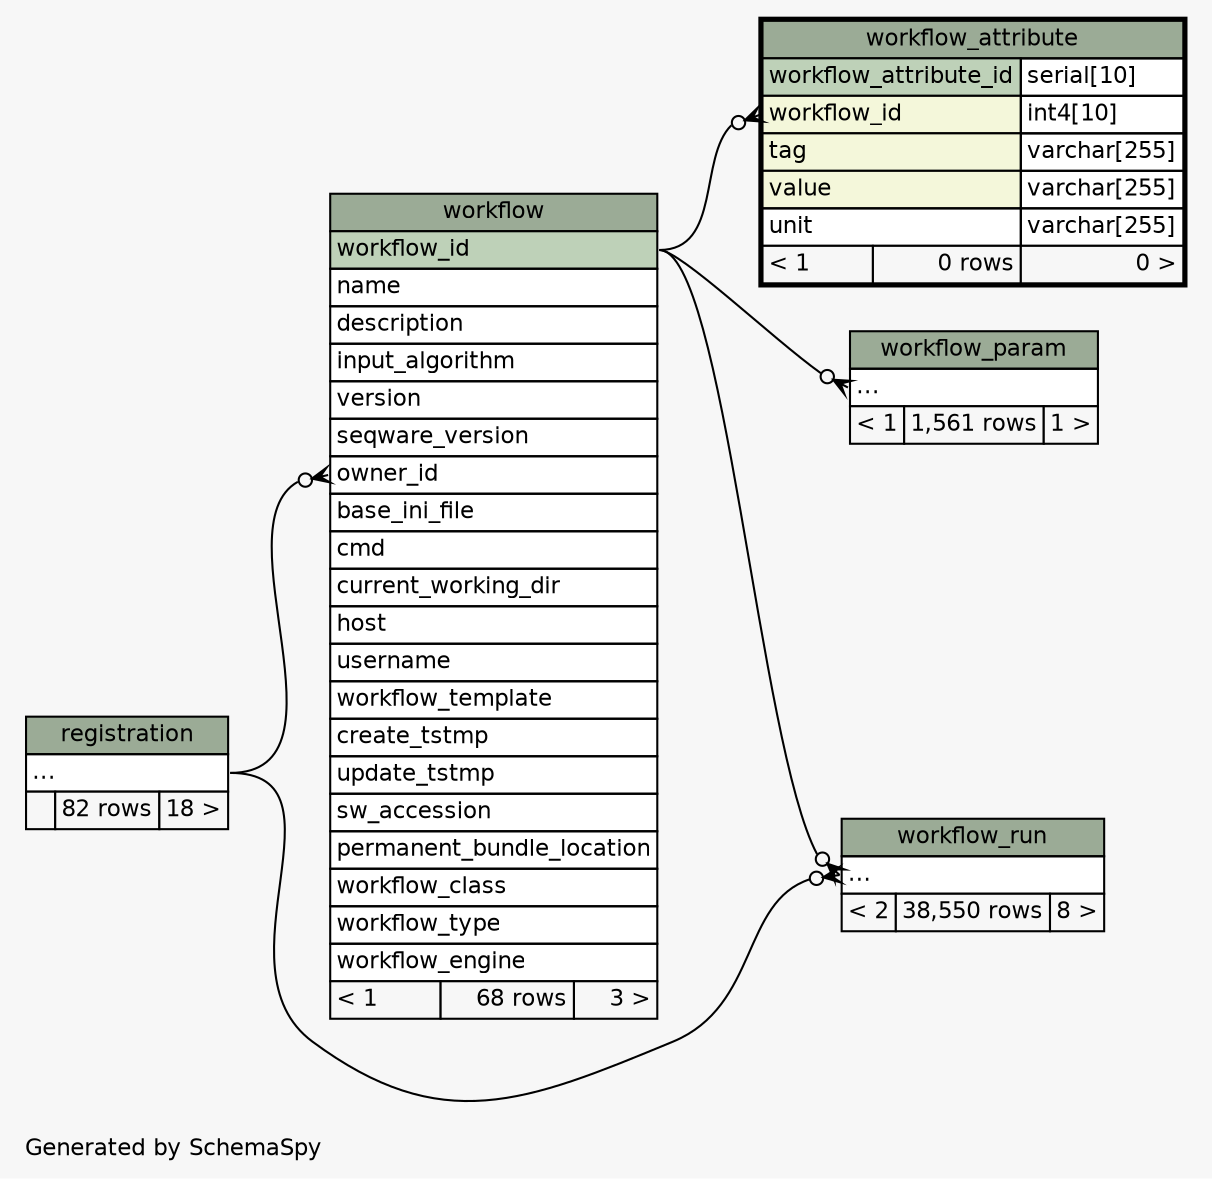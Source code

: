 // dot 2.26.3 on Linux 3.5.0-47-generic
// SchemaSpy rev 590
digraph "twoDegreesRelationshipsDiagram" {
  graph [
    rankdir="RL"
    bgcolor="#f7f7f7"
    label="\nGenerated by SchemaSpy"
    labeljust="l"
    nodesep="0.18"
    ranksep="0.46"
    fontname="Helvetica"
    fontsize="11"
  ];
  node [
    fontname="Helvetica"
    fontsize="11"
    shape="plaintext"
  ];
  edge [
    arrowsize="0.8"
  ];
  "workflow":"owner_id":w -> "registration":"elipses":e [arrowhead=none dir=back arrowtail=crowodot];
  "workflow_attribute":"workflow_id":w -> "workflow":"workflow_id":e [arrowhead=none dir=back arrowtail=crowodot];
  "workflow_param":"elipses":w -> "workflow":"workflow_id":e [arrowhead=none dir=back arrowtail=crowodot];
  "workflow_run":"elipses":w -> "registration":"elipses":e [arrowhead=none dir=back arrowtail=crowodot];
  "workflow_run":"elipses":w -> "workflow":"workflow_id":e [arrowhead=none dir=back arrowtail=crowodot];
  "registration" [
    label=<
    <TABLE BORDER="0" CELLBORDER="1" CELLSPACING="0" BGCOLOR="#ffffff">
      <TR><TD COLSPAN="3" BGCOLOR="#9bab96" ALIGN="CENTER">registration</TD></TR>
      <TR><TD PORT="elipses" COLSPAN="3" ALIGN="LEFT">...</TD></TR>
      <TR><TD ALIGN="LEFT" BGCOLOR="#f7f7f7">  </TD><TD ALIGN="RIGHT" BGCOLOR="#f7f7f7">82 rows</TD><TD ALIGN="RIGHT" BGCOLOR="#f7f7f7">18 &gt;</TD></TR>
    </TABLE>>
    URL="registration.html"
    tooltip="registration"
  ];
  "workflow" [
    label=<
    <TABLE BORDER="0" CELLBORDER="1" CELLSPACING="0" BGCOLOR="#ffffff">
      <TR><TD COLSPAN="3" BGCOLOR="#9bab96" ALIGN="CENTER">workflow</TD></TR>
      <TR><TD PORT="workflow_id" COLSPAN="3" BGCOLOR="#bed1b8" ALIGN="LEFT">workflow_id</TD></TR>
      <TR><TD PORT="name" COLSPAN="3" ALIGN="LEFT">name</TD></TR>
      <TR><TD PORT="description" COLSPAN="3" ALIGN="LEFT">description</TD></TR>
      <TR><TD PORT="input_algorithm" COLSPAN="3" ALIGN="LEFT">input_algorithm</TD></TR>
      <TR><TD PORT="version" COLSPAN="3" ALIGN="LEFT">version</TD></TR>
      <TR><TD PORT="seqware_version" COLSPAN="3" ALIGN="LEFT">seqware_version</TD></TR>
      <TR><TD PORT="owner_id" COLSPAN="3" ALIGN="LEFT">owner_id</TD></TR>
      <TR><TD PORT="base_ini_file" COLSPAN="3" ALIGN="LEFT">base_ini_file</TD></TR>
      <TR><TD PORT="cmd" COLSPAN="3" ALIGN="LEFT">cmd</TD></TR>
      <TR><TD PORT="current_working_dir" COLSPAN="3" ALIGN="LEFT">current_working_dir</TD></TR>
      <TR><TD PORT="host" COLSPAN="3" ALIGN="LEFT">host</TD></TR>
      <TR><TD PORT="username" COLSPAN="3" ALIGN="LEFT">username</TD></TR>
      <TR><TD PORT="workflow_template" COLSPAN="3" ALIGN="LEFT">workflow_template</TD></TR>
      <TR><TD PORT="create_tstmp" COLSPAN="3" ALIGN="LEFT">create_tstmp</TD></TR>
      <TR><TD PORT="update_tstmp" COLSPAN="3" ALIGN="LEFT">update_tstmp</TD></TR>
      <TR><TD PORT="sw_accession" COLSPAN="3" ALIGN="LEFT">sw_accession</TD></TR>
      <TR><TD PORT="permanent_bundle_location" COLSPAN="3" ALIGN="LEFT">permanent_bundle_location</TD></TR>
      <TR><TD PORT="workflow_class" COLSPAN="3" ALIGN="LEFT">workflow_class</TD></TR>
      <TR><TD PORT="workflow_type" COLSPAN="3" ALIGN="LEFT">workflow_type</TD></TR>
      <TR><TD PORT="workflow_engine" COLSPAN="3" ALIGN="LEFT">workflow_engine</TD></TR>
      <TR><TD ALIGN="LEFT" BGCOLOR="#f7f7f7">&lt; 1</TD><TD ALIGN="RIGHT" BGCOLOR="#f7f7f7">68 rows</TD><TD ALIGN="RIGHT" BGCOLOR="#f7f7f7">3 &gt;</TD></TR>
    </TABLE>>
    URL="workflow.html"
    tooltip="workflow"
  ];
  "workflow_attribute" [
    label=<
    <TABLE BORDER="2" CELLBORDER="1" CELLSPACING="0" BGCOLOR="#ffffff">
      <TR><TD COLSPAN="3" BGCOLOR="#9bab96" ALIGN="CENTER">workflow_attribute</TD></TR>
      <TR><TD PORT="workflow_attribute_id" COLSPAN="2" BGCOLOR="#bed1b8" ALIGN="LEFT">workflow_attribute_id</TD><TD PORT="workflow_attribute_id.type" ALIGN="LEFT">serial[10]</TD></TR>
      <TR><TD PORT="workflow_id" COLSPAN="2" BGCOLOR="#f4f7da" ALIGN="LEFT">workflow_id</TD><TD PORT="workflow_id.type" ALIGN="LEFT">int4[10]</TD></TR>
      <TR><TD PORT="tag" COLSPAN="2" BGCOLOR="#f4f7da" ALIGN="LEFT">tag</TD><TD PORT="tag.type" ALIGN="LEFT">varchar[255]</TD></TR>
      <TR><TD PORT="value" COLSPAN="2" BGCOLOR="#f4f7da" ALIGN="LEFT">value</TD><TD PORT="value.type" ALIGN="LEFT">varchar[255]</TD></TR>
      <TR><TD PORT="unit" COLSPAN="2" ALIGN="LEFT">unit</TD><TD PORT="unit.type" ALIGN="LEFT">varchar[255]</TD></TR>
      <TR><TD ALIGN="LEFT" BGCOLOR="#f7f7f7">&lt; 1</TD><TD ALIGN="RIGHT" BGCOLOR="#f7f7f7">0 rows</TD><TD ALIGN="RIGHT" BGCOLOR="#f7f7f7">0 &gt;</TD></TR>
    </TABLE>>
    URL="workflow_attribute.html"
    tooltip="workflow_attribute"
  ];
  "workflow_param" [
    label=<
    <TABLE BORDER="0" CELLBORDER="1" CELLSPACING="0" BGCOLOR="#ffffff">
      <TR><TD COLSPAN="3" BGCOLOR="#9bab96" ALIGN="CENTER">workflow_param</TD></TR>
      <TR><TD PORT="elipses" COLSPAN="3" ALIGN="LEFT">...</TD></TR>
      <TR><TD ALIGN="LEFT" BGCOLOR="#f7f7f7">&lt; 1</TD><TD ALIGN="RIGHT" BGCOLOR="#f7f7f7">1,561 rows</TD><TD ALIGN="RIGHT" BGCOLOR="#f7f7f7">1 &gt;</TD></TR>
    </TABLE>>
    URL="workflow_param.html"
    tooltip="workflow_param"
  ];
  "workflow_run" [
    label=<
    <TABLE BORDER="0" CELLBORDER="1" CELLSPACING="0" BGCOLOR="#ffffff">
      <TR><TD COLSPAN="3" BGCOLOR="#9bab96" ALIGN="CENTER">workflow_run</TD></TR>
      <TR><TD PORT="elipses" COLSPAN="3" ALIGN="LEFT">...</TD></TR>
      <TR><TD ALIGN="LEFT" BGCOLOR="#f7f7f7">&lt; 2</TD><TD ALIGN="RIGHT" BGCOLOR="#f7f7f7">38,550 rows</TD><TD ALIGN="RIGHT" BGCOLOR="#f7f7f7">8 &gt;</TD></TR>
    </TABLE>>
    URL="workflow_run.html"
    tooltip="workflow_run"
  ];
}

